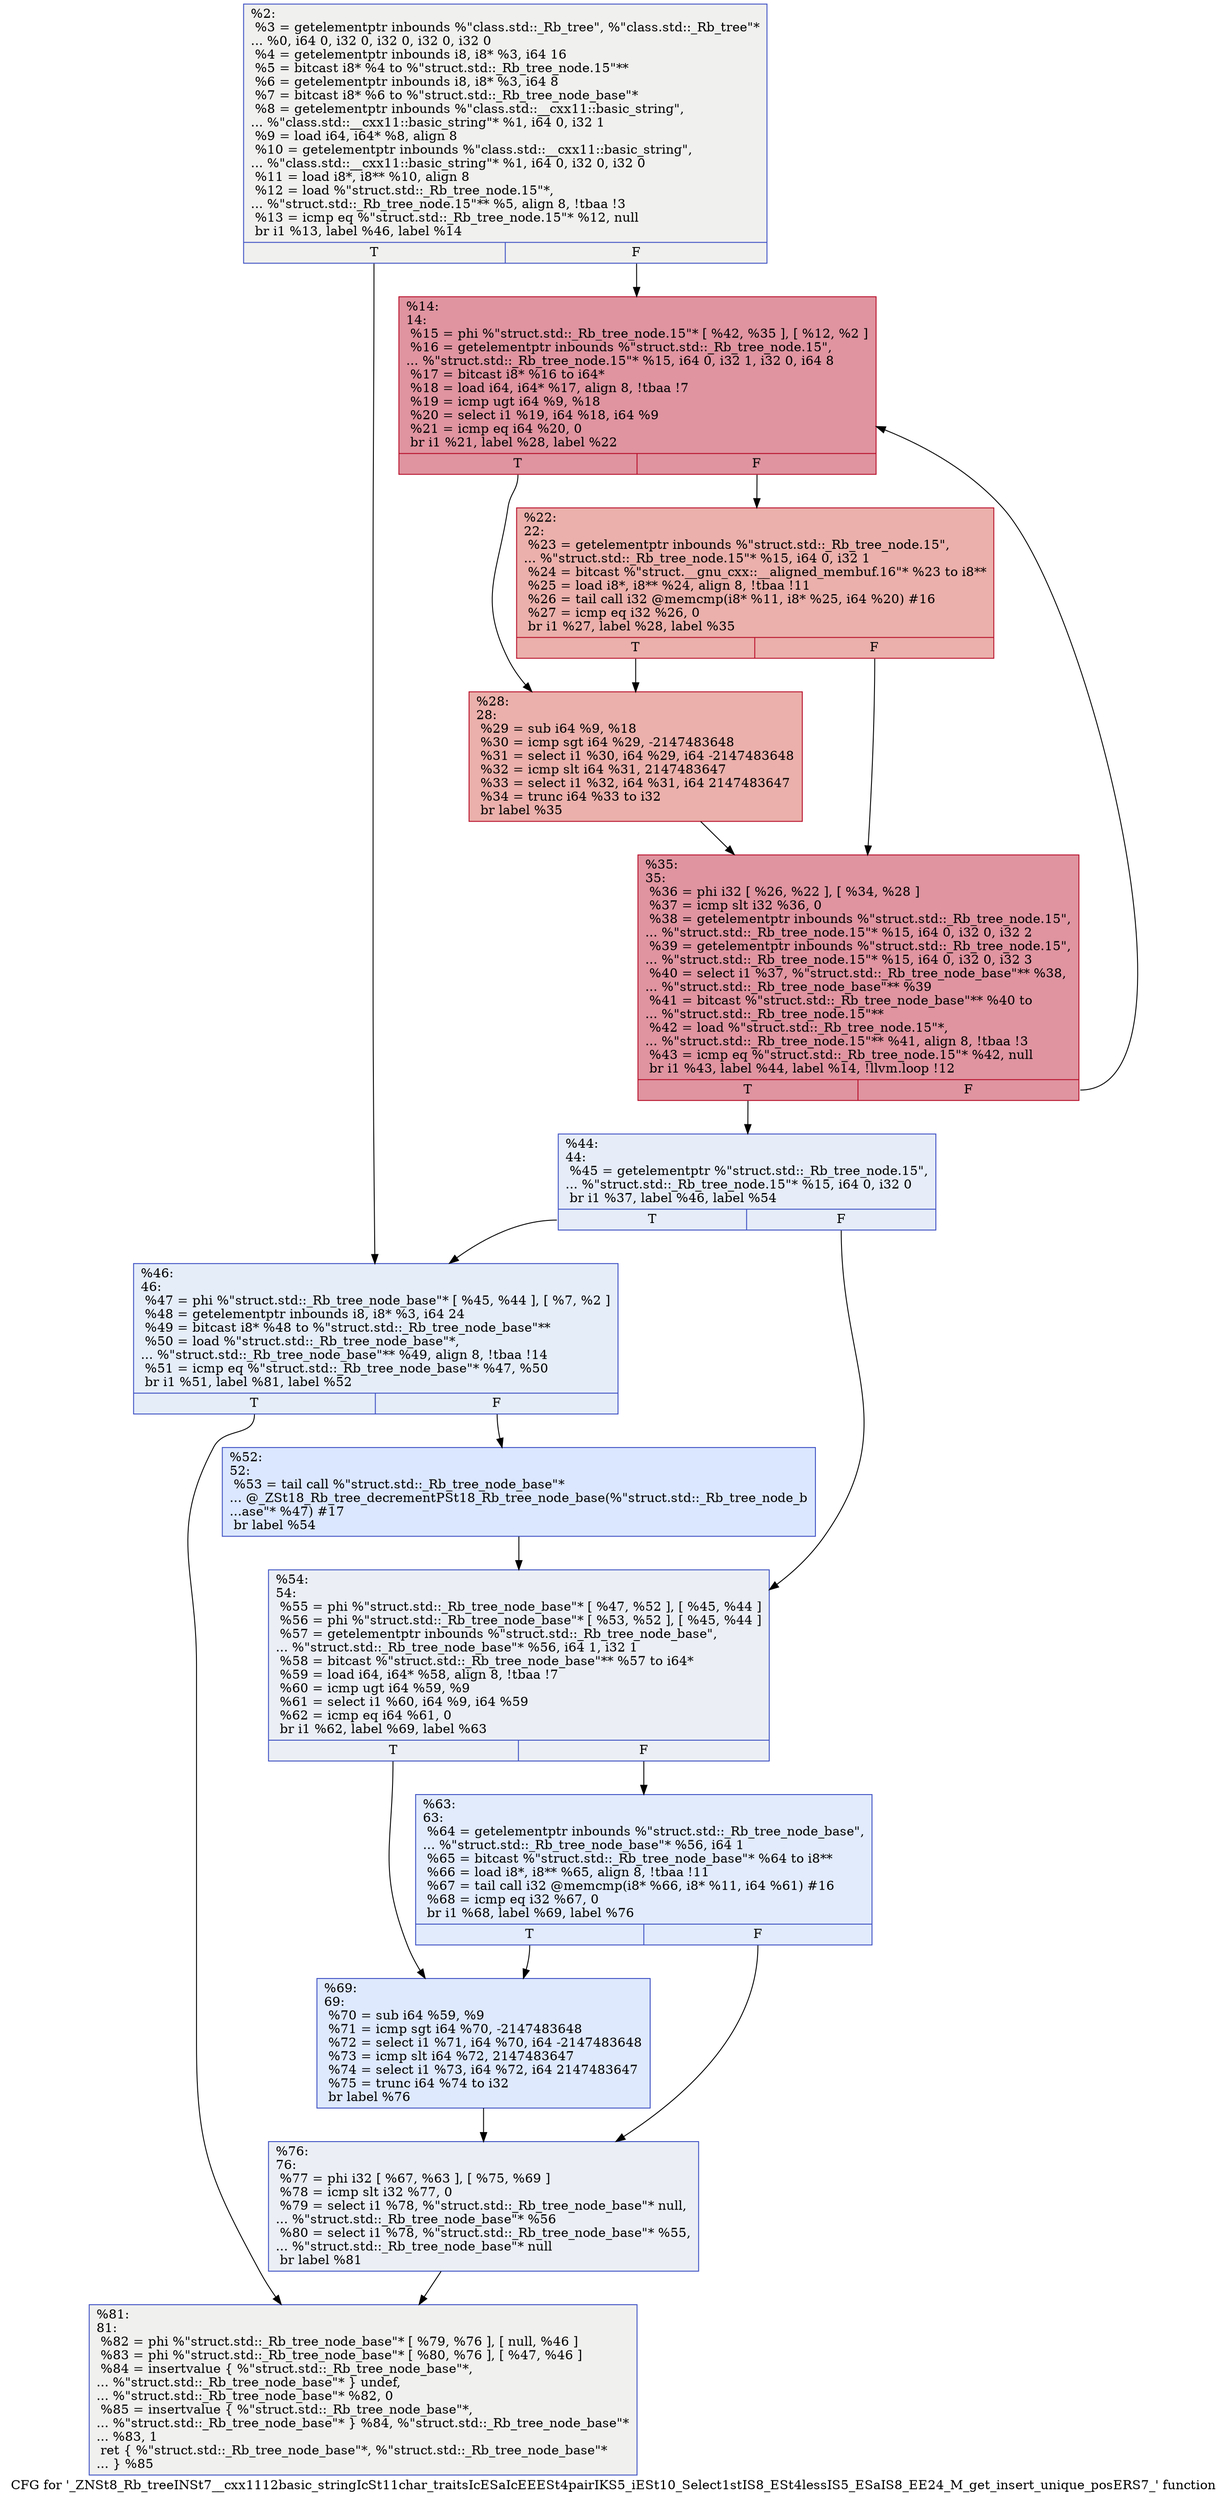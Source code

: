 digraph "CFG for '_ZNSt8_Rb_treeINSt7__cxx1112basic_stringIcSt11char_traitsIcESaIcEEESt4pairIKS5_iESt10_Select1stIS8_ESt4lessIS5_ESaIS8_EE24_M_get_insert_unique_posERS7_' function" {
	label="CFG for '_ZNSt8_Rb_treeINSt7__cxx1112basic_stringIcSt11char_traitsIcESaIcEEESt4pairIKS5_iESt10_Select1stIS8_ESt4lessIS5_ESaIS8_EE24_M_get_insert_unique_posERS7_' function";

	Node0x562ddb4628f0 [shape=record,color="#3d50c3ff", style=filled, fillcolor="#dedcdb70",label="{%2:\l  %3 = getelementptr inbounds %\"class.std::_Rb_tree\", %\"class.std::_Rb_tree\"*\l... %0, i64 0, i32 0, i32 0, i32 0, i32 0\l  %4 = getelementptr inbounds i8, i8* %3, i64 16\l  %5 = bitcast i8* %4 to %\"struct.std::_Rb_tree_node.15\"**\l  %6 = getelementptr inbounds i8, i8* %3, i64 8\l  %7 = bitcast i8* %6 to %\"struct.std::_Rb_tree_node_base\"*\l  %8 = getelementptr inbounds %\"class.std::__cxx11::basic_string\",\l... %\"class.std::__cxx11::basic_string\"* %1, i64 0, i32 1\l  %9 = load i64, i64* %8, align 8\l  %10 = getelementptr inbounds %\"class.std::__cxx11::basic_string\",\l... %\"class.std::__cxx11::basic_string\"* %1, i64 0, i32 0, i32 0\l  %11 = load i8*, i8** %10, align 8\l  %12 = load %\"struct.std::_Rb_tree_node.15\"*,\l... %\"struct.std::_Rb_tree_node.15\"** %5, align 8, !tbaa !3\l  %13 = icmp eq %\"struct.std::_Rb_tree_node.15\"* %12, null\l  br i1 %13, label %46, label %14\l|{<s0>T|<s1>F}}"];
	Node0x562ddb4628f0:s0 -> Node0x562ddb462a60;
	Node0x562ddb4628f0:s1 -> Node0x562ddb462f10;
	Node0x562ddb462f10 [shape=record,color="#b70d28ff", style=filled, fillcolor="#b70d2870",label="{%14:\l14:                                               \l  %15 = phi %\"struct.std::_Rb_tree_node.15\"* [ %42, %35 ], [ %12, %2 ]\l  %16 = getelementptr inbounds %\"struct.std::_Rb_tree_node.15\",\l... %\"struct.std::_Rb_tree_node.15\"* %15, i64 0, i32 1, i32 0, i64 8\l  %17 = bitcast i8* %16 to i64*\l  %18 = load i64, i64* %17, align 8, !tbaa !7\l  %19 = icmp ugt i64 %9, %18\l  %20 = select i1 %19, i64 %18, i64 %9\l  %21 = icmp eq i64 %20, 0\l  br i1 %21, label %28, label %22\l|{<s0>T|<s1>F}}"];
	Node0x562ddb462f10:s0 -> Node0x562ddb463410;
	Node0x562ddb462f10:s1 -> Node0x562ddb4634a0;
	Node0x562ddb4634a0 [shape=record,color="#b70d28ff", style=filled, fillcolor="#d24b4070",label="{%22:\l22:                                               \l  %23 = getelementptr inbounds %\"struct.std::_Rb_tree_node.15\",\l... %\"struct.std::_Rb_tree_node.15\"* %15, i64 0, i32 1\l  %24 = bitcast %\"struct.__gnu_cxx::__aligned_membuf.16\"* %23 to i8**\l  %25 = load i8*, i8** %24, align 8, !tbaa !11\l  %26 = tail call i32 @memcmp(i8* %11, i8* %25, i64 %20) #16\l  %27 = icmp eq i32 %26, 0\l  br i1 %27, label %28, label %35\l|{<s0>T|<s1>F}}"];
	Node0x562ddb4634a0:s0 -> Node0x562ddb463410;
	Node0x562ddb4634a0:s1 -> Node0x562ddb463010;
	Node0x562ddb463410 [shape=record,color="#b70d28ff", style=filled, fillcolor="#d24b4070",label="{%28:\l28:                                               \l  %29 = sub i64 %9, %18\l  %30 = icmp sgt i64 %29, -2147483648\l  %31 = select i1 %30, i64 %29, i64 -2147483648\l  %32 = icmp slt i64 %31, 2147483647\l  %33 = select i1 %32, i64 %31, i64 2147483647\l  %34 = trunc i64 %33 to i32\l  br label %35\l}"];
	Node0x562ddb463410 -> Node0x562ddb463010;
	Node0x562ddb463010 [shape=record,color="#b70d28ff", style=filled, fillcolor="#b70d2870",label="{%35:\l35:                                               \l  %36 = phi i32 [ %26, %22 ], [ %34, %28 ]\l  %37 = icmp slt i32 %36, 0\l  %38 = getelementptr inbounds %\"struct.std::_Rb_tree_node.15\",\l... %\"struct.std::_Rb_tree_node.15\"* %15, i64 0, i32 0, i32 2\l  %39 = getelementptr inbounds %\"struct.std::_Rb_tree_node.15\",\l... %\"struct.std::_Rb_tree_node.15\"* %15, i64 0, i32 0, i32 3\l  %40 = select i1 %37, %\"struct.std::_Rb_tree_node_base\"** %38,\l... %\"struct.std::_Rb_tree_node_base\"** %39\l  %41 = bitcast %\"struct.std::_Rb_tree_node_base\"** %40 to\l... %\"struct.std::_Rb_tree_node.15\"**\l  %42 = load %\"struct.std::_Rb_tree_node.15\"*,\l... %\"struct.std::_Rb_tree_node.15\"** %41, align 8, !tbaa !3\l  %43 = icmp eq %\"struct.std::_Rb_tree_node.15\"* %42, null\l  br i1 %43, label %44, label %14, !llvm.loop !12\l|{<s0>T|<s1>F}}"];
	Node0x562ddb463010:s0 -> Node0x562ddb4642c0;
	Node0x562ddb463010:s1 -> Node0x562ddb462f10;
	Node0x562ddb4642c0 [shape=record,color="#3d50c3ff", style=filled, fillcolor="#c7d7f070",label="{%44:\l44:                                               \l  %45 = getelementptr %\"struct.std::_Rb_tree_node.15\",\l... %\"struct.std::_Rb_tree_node.15\"* %15, i64 0, i32 0\l  br i1 %37, label %46, label %54\l|{<s0>T|<s1>F}}"];
	Node0x562ddb4642c0:s0 -> Node0x562ddb462a60;
	Node0x562ddb4642c0:s1 -> Node0x562ddb464500;
	Node0x562ddb462a60 [shape=record,color="#3d50c3ff", style=filled, fillcolor="#c5d6f270",label="{%46:\l46:                                               \l  %47 = phi %\"struct.std::_Rb_tree_node_base\"* [ %45, %44 ], [ %7, %2 ]\l  %48 = getelementptr inbounds i8, i8* %3, i64 24\l  %49 = bitcast i8* %48 to %\"struct.std::_Rb_tree_node_base\"**\l  %50 = load %\"struct.std::_Rb_tree_node_base\"*,\l... %\"struct.std::_Rb_tree_node_base\"** %49, align 8, !tbaa !14\l  %51 = icmp eq %\"struct.std::_Rb_tree_node_base\"* %47, %50\l  br i1 %51, label %81, label %52\l|{<s0>T|<s1>F}}"];
	Node0x562ddb462a60:s0 -> Node0x562ddb4647c0;
	Node0x562ddb462a60:s1 -> Node0x562ddb464810;
	Node0x562ddb464810 [shape=record,color="#3d50c3ff", style=filled, fillcolor="#aec9fc70",label="{%52:\l52:                                               \l  %53 = tail call %\"struct.std::_Rb_tree_node_base\"*\l... @_ZSt18_Rb_tree_decrementPSt18_Rb_tree_node_base(%\"struct.std::_Rb_tree_node_b\l...ase\"* %47) #17\l  br label %54\l}"];
	Node0x562ddb464810 -> Node0x562ddb464500;
	Node0x562ddb464500 [shape=record,color="#3d50c3ff", style=filled, fillcolor="#d1dae970",label="{%54:\l54:                                               \l  %55 = phi %\"struct.std::_Rb_tree_node_base\"* [ %47, %52 ], [ %45, %44 ]\l  %56 = phi %\"struct.std::_Rb_tree_node_base\"* [ %53, %52 ], [ %45, %44 ]\l  %57 = getelementptr inbounds %\"struct.std::_Rb_tree_node_base\",\l... %\"struct.std::_Rb_tree_node_base\"* %56, i64 1, i32 1\l  %58 = bitcast %\"struct.std::_Rb_tree_node_base\"** %57 to i64*\l  %59 = load i64, i64* %58, align 8, !tbaa !7\l  %60 = icmp ugt i64 %59, %9\l  %61 = select i1 %60, i64 %9, i64 %59\l  %62 = icmp eq i64 %61, 0\l  br i1 %62, label %69, label %63\l|{<s0>T|<s1>F}}"];
	Node0x562ddb464500:s0 -> Node0x562ddb464f40;
	Node0x562ddb464500:s1 -> Node0x562ddb464f90;
	Node0x562ddb464f90 [shape=record,color="#3d50c3ff", style=filled, fillcolor="#bbd1f870",label="{%63:\l63:                                               \l  %64 = getelementptr inbounds %\"struct.std::_Rb_tree_node_base\",\l... %\"struct.std::_Rb_tree_node_base\"* %56, i64 1\l  %65 = bitcast %\"struct.std::_Rb_tree_node_base\"* %64 to i8**\l  %66 = load i8*, i8** %65, align 8, !tbaa !11\l  %67 = tail call i32 @memcmp(i8* %66, i8* %11, i64 %61) #16\l  %68 = icmp eq i32 %67, 0\l  br i1 %68, label %69, label %76\l|{<s0>T|<s1>F}}"];
	Node0x562ddb464f90:s0 -> Node0x562ddb464f40;
	Node0x562ddb464f90:s1 -> Node0x562ddb465410;
	Node0x562ddb464f40 [shape=record,color="#3d50c3ff", style=filled, fillcolor="#b5cdfa70",label="{%69:\l69:                                               \l  %70 = sub i64 %59, %9\l  %71 = icmp sgt i64 %70, -2147483648\l  %72 = select i1 %71, i64 %70, i64 -2147483648\l  %73 = icmp slt i64 %72, 2147483647\l  %74 = select i1 %73, i64 %72, i64 2147483647\l  %75 = trunc i64 %74 to i32\l  br label %76\l}"];
	Node0x562ddb464f40 -> Node0x562ddb465410;
	Node0x562ddb465410 [shape=record,color="#3d50c3ff", style=filled, fillcolor="#d1dae970",label="{%76:\l76:                                               \l  %77 = phi i32 [ %67, %63 ], [ %75, %69 ]\l  %78 = icmp slt i32 %77, 0\l  %79 = select i1 %78, %\"struct.std::_Rb_tree_node_base\"* null,\l... %\"struct.std::_Rb_tree_node_base\"* %56\l  %80 = select i1 %78, %\"struct.std::_Rb_tree_node_base\"* %55,\l... %\"struct.std::_Rb_tree_node_base\"* null\l  br label %81\l}"];
	Node0x562ddb465410 -> Node0x562ddb4647c0;
	Node0x562ddb4647c0 [shape=record,color="#3d50c3ff", style=filled, fillcolor="#dedcdb70",label="{%81:\l81:                                               \l  %82 = phi %\"struct.std::_Rb_tree_node_base\"* [ %79, %76 ], [ null, %46 ]\l  %83 = phi %\"struct.std::_Rb_tree_node_base\"* [ %80, %76 ], [ %47, %46 ]\l  %84 = insertvalue \{ %\"struct.std::_Rb_tree_node_base\"*,\l... %\"struct.std::_Rb_tree_node_base\"* \} undef,\l... %\"struct.std::_Rb_tree_node_base\"* %82, 0\l  %85 = insertvalue \{ %\"struct.std::_Rb_tree_node_base\"*,\l... %\"struct.std::_Rb_tree_node_base\"* \} %84, %\"struct.std::_Rb_tree_node_base\"*\l... %83, 1\l  ret \{ %\"struct.std::_Rb_tree_node_base\"*, %\"struct.std::_Rb_tree_node_base\"*\l... \} %85\l}"];
}
